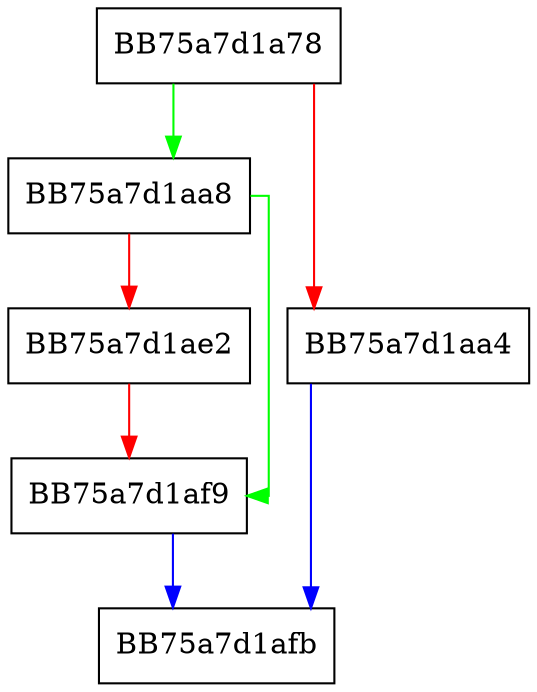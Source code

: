 digraph AddRawExclusionsToList {
  node [shape="box"];
  graph [splines=ortho];
  BB75a7d1a78 -> BB75a7d1aa8 [color="green"];
  BB75a7d1a78 -> BB75a7d1aa4 [color="red"];
  BB75a7d1aa4 -> BB75a7d1afb [color="blue"];
  BB75a7d1aa8 -> BB75a7d1af9 [color="green"];
  BB75a7d1aa8 -> BB75a7d1ae2 [color="red"];
  BB75a7d1ae2 -> BB75a7d1af9 [color="red"];
  BB75a7d1af9 -> BB75a7d1afb [color="blue"];
}